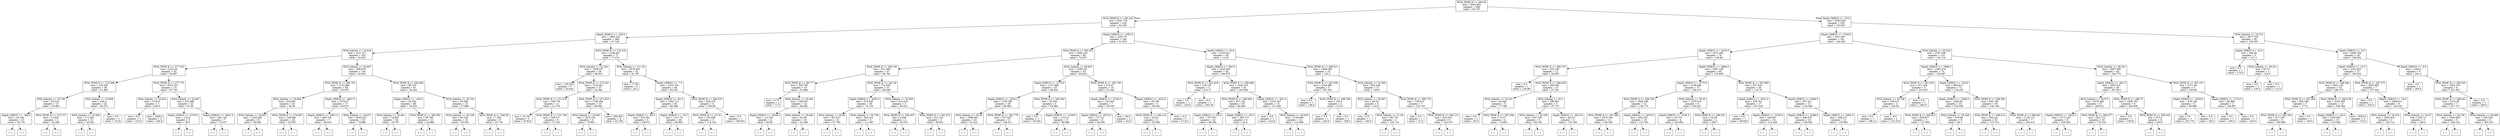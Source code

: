 digraph Tree {
node [shape=box] ;
0 [label="WOA_TEMP_K <= 294.36\nmse = 4442.804\nsamples = 648\nvalue = 93.787"] ;
1 [label="WOA_TEMP_K <= 287.433\nmse = 2391.755\nsamples = 418\nvalue = 63.245"] ;
0 -> 1 [labeldistance=2.5, labelangle=45, headlabel="True"] ;
2 [label="Depth_GEBCO <= -100.0\nmse = 1860.232\nsamples = 269\nvalue = 47.126"] ;
1 -> 2 ;
3 [label="WOA_Salinity <= 33.819\nmse = 1221.571\nsamples = 192\nvalue = 34.823"] ;
2 -> 3 ;
4 [label="WOA_TEMP_K <= 277.315\nmse = 2222.26\nsamples = 52\nvalue = 56.997"] ;
3 -> 4 ;
5 [label="WOA_TEMP_K <= 273.388\nmse = 156.329\nsamples = 39\nvalue = 41.882"] ;
4 -> 5 ;
6 [label="WOA_Salinity <= 33.738\nmse = 55.519\nsamples = 17\nvalue = 35.885"] ;
5 -> 6 ;
7 [label="Depth_GEBCO <= -186.0\nmse = 29.164\nsamples = 15\nvalue = 38.176"] ;
6 -> 7 ;
8 [label="(...)"] ;
7 -> 8 ;
31 [label="(...)"] ;
7 -> 31 ;
34 [label="WOA_TEMP_K <= 272.727\nmse = 12.852\nsamples = 2\nvalue = 23.285"] ;
6 -> 34 ;
35 [label="(...)"] ;
34 -> 35 ;
36 [label="(...)"] ;
34 -> 36 ;
37 [label="WOA_Salinity <= 33.808\nmse = 184.4\nsamples = 22\nvalue = 46.213"] ;
5 -> 37 ;
38 [label="WOA_Salinity <= 33.458\nmse = 172.562\nsamples = 21\nvalue = 45.524"] ;
37 -> 38 ;
39 [label="(...)"] ;
38 -> 39 ;
50 [label="(...)"] ;
38 -> 50 ;
69 [label="mse = 0.0\nsamples = 1\nvalue = 70.34"] ;
37 -> 69 ;
70 [label="WOA_TEMP_K <= 277.775\nmse = 5515.227\nsamples = 13\nvalue = 97.743"] ;
4 -> 70 ;
71 [label="WOA_Salinity <= 33.424\nmse = 2136.0\nsamples = 3\nvalue = 228.0"] ;
70 -> 71 ;
72 [label="mse = 0.0\nsamples = 1\nvalue = 210.0"] ;
71 -> 72 ;
73 [label="mse = 3200.0\nsamples = 2\nvalue = 240.0"] ;
71 -> 73 ;
74 [label="WOA_Salinity <= 32.697\nmse = 431.668\nsamples = 10\nvalue = 61.56"] ;
70 -> 74 ;
75 [label="Depth_GEBCO <= -2379.0\nmse = 115.6\nsamples = 3\nvalue = 39.0"] ;
74 -> 75 ;
76 [label="(...)"] ;
75 -> 76 ;
79 [label="(...)"] ;
75 -> 79 ;
80 [label="Depth_GEBCO <= -4401.5\nmse = 282.192\nsamples = 7\nvalue = 70.237"] ;
74 -> 80 ;
81 [label="(...)"] ;
80 -> 81 ;
90 [label="(...)"] ;
80 -> 90 ;
93 [label="WOA_Salinity <= 35.007\nmse = 599.878\nsamples = 140\nvalue = 26.592"] ;
3 -> 93 ;
94 [label="WOA_TEMP_K <= 280.752\nmse = 1143.889\nsamples = 59\nvalue = 35.078"] ;
93 -> 94 ;
95 [label="WOA_Salinity <= 33.864\nmse = 424.681\nsamples = 42\nvalue = 26.38"] ;
94 -> 95 ;
96 [label="WOA_Salinity <= 33.857\nmse = 1204.828\nsamples = 8\nvalue = 38.938"] ;
95 -> 96 ;
97 [label="(...)"] ;
96 -> 97 ;
108 [label="(...)"] ;
96 -> 108 ;
109 [label="WOA_TEMP_K <= 274.097\nmse = 148.999\nsamples = 34\nvalue = 22.855"] ;
95 -> 109 ;
110 [label="(...)"] ;
109 -> 110 ;
131 [label="(...)"] ;
109 -> 131 ;
174 [label="Depth_GEBCO <= -4857.5\nmse = 2378.07\nsamples = 17\nvalue = 60.475"] ;
94 -> 174 ;
175 [label="Depth_GEBCO <= -5551.5\nmse = 460.729\nsamples = 7\nvalue = 36.025"] ;
174 -> 175 ;
176 [label="(...)"] ;
175 -> 176 ;
177 [label="(...)"] ;
175 -> 177 ;
186 [label="WOA_Salinity <= 34.071\nmse = 3045.812\nsamples = 10\nvalue = 79.686"] ;
174 -> 186 ;
187 [label="(...)"] ;
186 -> 187 ;
188 [label="(...)"] ;
186 -> 188 ;
205 [label="WOA_TEMP_K <= 284.802\nmse = 98.733\nsamples = 81\nvalue = 20.244"] ;
93 -> 205 ;
206 [label="Depth_GEBCO <= -140.0\nmse = 93.504\nsamples = 66\nvalue = 18.529"] ;
205 -> 206 ;
207 [label="WOA_Salinity <= 35.461\nmse = 74.663\nsamples = 54\nvalue = 16.767"] ;
206 -> 207 ;
208 [label="(...)"] ;
207 -> 208 ;
251 [label="(...)"] ;
207 -> 251 ;
258 [label="WOA_TEMP_K <= 283.391\nmse = 99.796\nsamples = 12\nvalue = 26.689"] ;
206 -> 258 ;
259 [label="(...)"] ;
258 -> 259 ;
270 [label="(...)"] ;
258 -> 270 ;
273 [label="WOA_Salinity <= 36.742\nmse = 50.508\nsamples = 15\nvalue = 27.888"] ;
205 -> 273 ;
274 [label="WOA_Salinity <= 35.168\nmse = 60.228\nsamples = 10\nvalue = 30.353"] ;
273 -> 274 ;
275 [label="(...)"] ;
274 -> 275 ;
276 [label="(...)"] ;
274 -> 276 ;
287 [label="WOA_TEMP_K <= 286.28\nmse = 7.284\nsamples = 5\nvalue = 23.778"] ;
273 -> 287 ;
288 [label="(...)"] ;
287 -> 288 ;
289 [label="(...)"] ;
287 -> 289 ;
294 [label="WOA_TEMP_K <= 273.418\nmse = 2149.437\nsamples = 77\nvalue = 77.074"] ;
2 -> 294 ;
295 [label="WOA_Salinity <= 32.229\nmse = 1058.537\nsamples = 26\nvalue = 48.633"] ;
294 -> 295 ;
296 [label="mse = 139.326\nsamples = 5\nvalue = 25.642"] ;
295 -> 296 ;
297 [label="WOA_TEMP_K <= 272.351\nmse = 1124.041\nsamples = 21\nvalue = 54.544"] ;
295 -> 297 ;
298 [label="WOA_TEMP_K <= 271.478\nmse = 196.778\nsamples = 11\nvalue = 41.576"] ;
297 -> 298 ;
299 [label="mse = 14.193\nsamples = 2\nvalue = 53.824"] ;
298 -> 299 ;
300 [label="WOA_TEMP_K <= 271.706\nmse = 189.277\nsamples = 9\nvalue = 37.202"] ;
298 -> 300 ;
301 [label="(...)"] ;
300 -> 301 ;
306 [label="(...)"] ;
300 -> 306 ;
313 [label="WOA_TEMP_K <= 272.853\nmse = 1788.294\nsamples = 10\nvalue = 69.944"] ;
297 -> 313 ;
314 [label="WOA_Salinity <= 33.093\nmse = 1879.754\nsamples = 6\nvalue = 78.863"] ;
313 -> 314 ;
315 [label="(...)"] ;
314 -> 315 ;
316 [label="(...)"] ;
314 -> 316 ;
317 [label="mse = 559.465\nsamples = 4\nvalue = 43.189"] ;
313 -> 317 ;
318 [label="WOA_Salinity <= 21.118\nmse = 2078.632\nsamples = 51\nvalue = 91.797"] ;
294 -> 318 ;
319 [label="mse = 17.28\nsamples = 2\nvalue = 20.2"] ;
318 -> 319 ;
320 [label="Depth_GEBCO <= -7.0\nmse = 1914.783\nsamples = 49\nvalue = 95.333"] ;
318 -> 320 ;
321 [label="Depth_GEBCO <= -82.0\nmse = 1364.713\nsamples = 45\nvalue = 86.389"] ;
320 -> 321 ;
322 [label="Depth_GEBCO <= -92.5\nmse = 813.551\nsamples = 5\nvalue = 58.873"] ;
321 -> 322 ;
323 [label="(...)"] ;
322 -> 323 ;
328 [label="(...)"] ;
322 -> 328 ;
331 [label="Depth_GEBCO <= -76.5\nmse = 1311.79\nsamples = 40\nvalue = 90.828"] ;
321 -> 331 ;
332 [label="(...)"] ;
331 -> 332 ;
337 [label="(...)"] ;
331 -> 337 ;
380 [label="WOA_TEMP_K <= 280.518\nmse = 556.415\nsamples = 4\nvalue = 166.88"] ;
320 -> 380 ;
381 [label="WOA_TEMP_K <= 277.8\nmse = 153.609\nsamples = 3\nvalue = 174.125"] ;
380 -> 381 ;
382 [label="(...)"] ;
381 -> 382 ;
383 [label="(...)"] ;
381 -> 383 ;
386 [label="mse = 0.0\nsamples = 1\nvalue = 108.924"] ;
380 -> 386 ;
387 [label="Depth_GEBCO <= -1591.0\nmse = 2052.75\nsamples = 149\nvalue = 91.923"] ;
1 -> 387 ;
388 [label="WOA_TEMP_K <= 292.051\nmse = 1066.144\nsamples = 90\nvalue = 73.557"] ;
387 -> 388 ;
389 [label="WOA_TEMP_K <= 290.193\nmse = 611.999\nsamples = 47\nvalue = 62.762"] ;
388 -> 389 ;
390 [label="WOA_TEMP_K <= 287.77\nmse = 229.795\nsamples = 16\nvalue = 51.668"] ;
389 -> 390 ;
391 [label="mse = 0.75\nsamples = 2\nvalue = 71.5"] ;
390 -> 391 ;
392 [label="WOA_Salinity <= 35.492\nmse = 186.923\nsamples = 14\nvalue = 48.062"] ;
390 -> 392 ;
393 [label="Depth_GEBCO <= -5018.0\nmse = 112.391\nsamples = 4\nvalue = 65.83"] ;
392 -> 393 ;
394 [label="(...)"] ;
393 -> 394 ;
395 [label="(...)"] ;
393 -> 395 ;
400 [label="WOA_Salinity <= 35.642\nmse = 52.09\nsamples = 10\nvalue = 41.399"] ;
392 -> 400 ;
401 [label="(...)"] ;
400 -> 401 ;
406 [label="(...)"] ;
400 -> 406 ;
419 [label="WOA_TEMP_K <= 291.59\nmse = 714.836\nsamples = 31\nvalue = 68.649"] ;
389 -> 419 ;
420 [label="Depth_GEBCO <= -4255.5\nmse = 570.626\nsamples = 26\nvalue = 74.119"] ;
419 -> 420 ;
421 [label="WOA_Salinity <= 35.83\nmse = 301.037\nsamples = 21\nvalue = 67.785"] ;
420 -> 421 ;
422 [label="(...)"] ;
421 -> 422 ;
445 [label="(...)"] ;
421 -> 445 ;
450 [label="WOA_Salinity <= 35.736\nmse = 544.015\nsamples = 5\nvalue = 111.067"] ;
420 -> 450 ;
451 [label="(...)"] ;
450 -> 451 ;
454 [label="(...)"] ;
450 -> 454 ;
455 [label="WOA_Salinity <= 35.656\nmse = 514.519\nsamples = 5\nvalue = 40.613"] ;
419 -> 455 ;
456 [label="WOA_TEMP_K <= 292.007\nmse = 4.636\nsamples = 2\nvalue = 20.574"] ;
455 -> 456 ;
457 [label="(...)"] ;
456 -> 457 ;
458 [label="(...)"] ;
456 -> 458 ;
459 [label="WOA_TEMP_K <= 291.973\nmse = 221.331\nsamples = 3\nvalue = 60.651"] ;
455 -> 459 ;
460 [label="(...)"] ;
459 -> 460 ;
463 [label="(...)"] ;
459 -> 463 ;
464 [label="WOA_Salinity <= 36.647\nmse = 1299.321\nsamples = 43\nvalue = 85.824"] ;
388 -> 464 ;
465 [label="Depth_GEBCO <= -2770.0\nmse = 1157.896\nsamples = 33\nvalue = 96.054"] ;
464 -> 465 ;
466 [label="Depth_GEBCO <= -3235.5\nmse = 1159.786\nsamples = 29\nvalue = 99.485"] ;
465 -> 466 ;
467 [label="WOA_Salinity <= 35.54\nmse = 1089.081\nsamples = 24\nvalue = 91.423"] ;
466 -> 467 ;
468 [label="(...)"] ;
467 -> 468 ;
483 [label="(...)"] ;
467 -> 483 ;
510 [label="WOA_TEMP_K <= 292.779\nmse = 337.823\nsamples = 5\nvalue = 128.511"] ;
466 -> 510 ;
511 [label="(...)"] ;
510 -> 511 ;
512 [label="(...)"] ;
510 -> 512 ;
517 [label="WOA_TEMP_K <= 292.564\nmse = 35.502\nsamples = 4\nvalue = 64.484"] ;
465 -> 517 ;
518 [label="mse = 0.0\nsamples = 1\nvalue = 54.545"] ;
517 -> 518 ;
519 [label="Depth_GEBCO <= -2158.0\nmse = 13.514\nsamples = 3\nvalue = 66.968"] ;
517 -> 519 ;
520 [label="(...)"] ;
519 -> 520 ;
521 [label="(...)"] ;
519 -> 521 ;
522 [label="WOA_TEMP_K <= 293.792\nmse = 214.57\nsamples = 10\nvalue = 51.042"] ;
464 -> 522 ;
523 [label="Depth_GEBCO <= -2736.5\nmse = 143.447\nsamples = 7\nvalue = 59.535"] ;
522 -> 523 ;
524 [label="Depth_GEBCO <= -4372.0\nmse = 73.712\nsamples = 5\nvalue = 64.259"] ;
523 -> 524 ;
525 [label="(...)"] ;
524 -> 525 ;
526 [label="(...)"] ;
524 -> 526 ;
529 [label="mse = 36.0\nsamples = 2\nvalue = 43.0"] ;
523 -> 529 ;
530 [label="Depth_GEBCO <= -4322.0\nmse = 50.756\nsamples = 3\nvalue = 38.302"] ;
522 -> 530 ;
531 [label="WOA_TEMP_K <= 294.132\nmse = 8.322\nsamples = 2\nvalue = 33.548"] ;
530 -> 531 ;
532 [label="(...)"] ;
531 -> 532 ;
533 [label="(...)"] ;
531 -> 533 ;
534 [label="mse = -0.0\nsamples = 1\nvalue = 47.811"] ;
530 -> 534 ;
535 [label="Depth_GEBCO <= -23.0\nmse = 2325.521\nsamples = 59\nvalue = 115.9"] ;
387 -> 535 ;
536 [label="Depth_GEBCO <= -655.0\nmse = 2104.455\nsamples = 45\nvalue = 106.078"] ;
535 -> 536 ;
537 [label="WOA_TEMP_K <= 291.419\nmse = 139.133\nsamples = 2\nvalue = 210.17"] ;
536 -> 537 ;
538 [label="mse = 0.0\nsamples = 1\nvalue = 230.6"] ;
537 -> 538 ;
539 [label="mse = 0.0\nsamples = 1\nvalue = 203.36"] ;
537 -> 539 ;
540 [label="WOA_TEMP_K <= 290.698\nmse = 1640.019\nsamples = 43\nvalue = 100.938"] ;
536 -> 540 ;
541 [label="WOA_TEMP_K <= 289.942\nmse = 877.161\nsamples = 30\nvalue = 88.483"] ;
540 -> 541 ;
542 [label="Depth_GEBCO <= -59.0\nmse = 707.872\nsamples = 22\nvalue = 98.264"] ;
541 -> 542 ;
543 [label="(...)"] ;
542 -> 543 ;
548 [label="(...)"] ;
542 -> 548 ;
577 [label="Depth_GEBCO <= -45.5\nmse = 393.173\nsamples = 8\nvalue = 62.4"] ;
541 -> 577 ;
578 [label="(...)"] ;
577 -> 578 ;
585 [label="(...)"] ;
577 -> 585 ;
592 [label="Depth_GEBCO <= -361.0\nmse = 2231.447\nsamples = 13\nvalue = 127.285"] ;
540 -> 592 ;
593 [label="mse = -0.0\nsamples = 1\nvalue = 223.8"] ;
592 -> 593 ;
594 [label="WOA_Salinity <= 36.618\nmse = 1148.994\nsamples = 12\nvalue = 114.696"] ;
592 -> 594 ;
595 [label="(...)"] ;
594 -> 595 ;
608 [label="(...)"] ;
594 -> 608 ;
609 [label="WOA_TEMP_K <= 289.511\nmse = 1468.289\nsamples = 14\nvalue = 152.2"] ;
535 -> 609 ;
610 [label="WOA_TEMP_K <= 287.938\nmse = 1344.889\nsamples = 3\nvalue = 187.333"] ;
609 -> 610 ;
611 [label="mse = 0.0\nsamples = 1\nvalue = 138.0"] ;
610 -> 611 ;
612 [label="WOA_TEMP_K <= 288.708\nmse = 192.0\nsamples = 2\nvalue = 212.0"] ;
610 -> 612 ;
613 [label="mse = 0.0\nsamples = 1\nvalue = 220.0"] ;
612 -> 613 ;
614 [label="mse = 0.0\nsamples = 1\nvalue = 188.0"] ;
612 -> 614 ;
615 [label="WOA_Salinity <= 31.684\nmse = 922.428\nsamples = 11\nvalue = 139.8"] ;
609 -> 615 ;
616 [label="WOA_Salinity <= 30.087\nmse = 68.25\nsamples = 4\nvalue = 163.5"] ;
615 -> 616 ;
617 [label="mse = 0.0\nsamples = 1\nvalue = 148.0"] ;
616 -> 617 ;
618 [label="WOA_Salinity <= 31.09\nmse = 38.776\nsamples = 3\nvalue = 165.714"] ;
616 -> 618 ;
619 [label="(...)"] ;
618 -> 619 ;
622 [label="(...)"] ;
618 -> 622 ;
623 [label="WOA_TEMP_K <= 289.776\nmse = 738.613\nsamples = 7\nvalue = 118.733"] ;
615 -> 623 ;
624 [label="mse = 0.0\nsamples = 1\nvalue = 72.0"] ;
623 -> 624 ;
625 [label="WOA_TEMP_K <= 290.112\nmse = 523.814\nsamples = 6\nvalue = 124.575"] ;
623 -> 625 ;
626 [label="(...)"] ;
625 -> 626 ;
627 [label="(...)"] ;
625 -> 627 ;
636 [label="Depth_GEBCO <= -25.5\nmse = 3035.939\nsamples = 230\nvalue = 153.831"] ;
0 -> 636 [labeldistance=2.5, labelangle=-45, headlabel="False"] ;
637 [label="Depth_GEBCO <= -3728.0\nmse = 2613.967\nsamples = 191\nvalue = 144.482"] ;
636 -> 637 ;
638 [label="Depth_GEBCO <= -5415.0\nmse = 2073.366\nsamples = 76\nvalue = 128.99"] ;
637 -> 638 ;
639 [label="WOA_TEMP_K <= 295.375\nmse = 423.136\nsamples = 11\nvalue = 92.952"] ;
638 -> 639 ;
640 [label="mse = 0.0\nsamples = 1\nvalue = 126.98"] ;
639 -> 640 ;
641 [label="WOA_TEMP_K <= 298.429\nmse = 268.509\nsamples = 10\nvalue = 87.281"] ;
639 -> 641 ;
642 [label="WOA_Salinity <= 34.237\nmse = 44.548\nsamples = 5\nvalue = 77.386"] ;
641 -> 642 ;
643 [label="mse = 0.0\nsamples = 1\nvalue = 90.0"] ;
642 -> 643 ;
644 [label="WOA_TEMP_K <= 297.338\nmse = 15.27\nsamples = 4\nvalue = 74.863"] ;
642 -> 644 ;
645 [label="(...)"] ;
644 -> 645 ;
648 [label="(...)"] ;
644 -> 648 ;
649 [label="WOA_Salinity <= 35.1\nmse = 296.663\nsamples = 5\nvalue = 97.175"] ;
641 -> 649 ;
650 [label="WOA_Salinity <= 34.328\nmse = 207.339\nsamples = 3\nvalue = 84.182"] ;
649 -> 650 ;
651 [label="(...)"] ;
650 -> 651 ;
652 [label="(...)"] ;
650 -> 652 ;
653 [label="Depth_GEBCO <= -5513.0\nmse = 48.327\nsamples = 2\nvalue = 110.169"] ;
649 -> 653 ;
654 [label="(...)"] ;
653 -> 654 ;
655 [label="(...)"] ;
653 -> 655 ;
656 [label="Depth_GEBCO <= -4694.5\nmse = 2097.148\nsamples = 65\nvalue = 133.936"] ;
638 -> 656 ;
657 [label="Depth_GEBCO <= -4775.0\nmse = 3158.646\nsamples = 27\nvalue = 158.473"] ;
656 -> 657 ;
658 [label="WOA_TEMP_K <= 298.794\nmse = 1626.356\nsamples = 21\nvalue = 136.175"] ;
657 -> 658 ;
659 [label="WOA_TEMP_K <= 297.046\nmse = 1676.149\nsamples = 11\nvalue = 159.309"] ;
658 -> 659 ;
660 [label="(...)"] ;
659 -> 660 ;
671 [label="(...)"] ;
659 -> 671 ;
680 [label="Depth_GEBCO <= -4970.0\nmse = 693.552\nsamples = 10\nvalue = 115.763"] ;
658 -> 680 ;
681 [label="(...)"] ;
680 -> 681 ;
696 [label="(...)"] ;
680 -> 696 ;
699 [label="WOA_Salinity <= 35.05\nmse = 1379.618\nsamples = 6\nvalue = 229.827"] ;
657 -> 699 ;
700 [label="Depth_GEBCO <= -4726.5\nmse = 43.724\nsamples = 4\nvalue = 205.881"] ;
699 -> 700 ;
701 [label="(...)"] ;
700 -> 701 ;
704 [label="(...)"] ;
700 -> 704 ;
705 [label="WOA_TEMP_K <= 299.291\nmse = 36.98\nsamples = 2\nvalue = 285.7"] ;
699 -> 705 ;
706 [label="(...)"] ;
705 -> 706 ;
707 [label="(...)"] ;
705 -> 707 ;
708 [label="WOA_TEMP_K <= 297.683\nmse = 637.616\nsamples = 38\nvalue = 116.76"] ;
656 -> 708 ;
709 [label="Depth_GEBCO <= -4531.5\nmse = 529.761\nsamples = 17\nvalue = 107.229"] ;
708 -> 709 ;
710 [label="mse = 0.0\nsamples = 1\nvalue = 68.844"] ;
709 -> 710 ;
711 [label="Depth_GEBCO <= -3745.5\nmse = 440.887\nsamples = 16\nvalue = 110.428"] ;
709 -> 711 ;
712 [label="(...)"] ;
711 -> 712 ;
739 [label="(...)"] ;
711 -> 739 ;
740 [label="Depth_GEBCO <= -4289.5\nmse = 597.521\nsamples = 21\nvalue = 124.048"] ;
708 -> 740 ;
741 [label="Depth_GEBCO <= -4389.0\nmse = 448.879\nsamples = 10\nvalue = 109.082"] ;
740 -> 741 ;
742 [label="(...)"] ;
741 -> 742 ;
759 [label="(...)"] ;
741 -> 759 ;
760 [label="Depth_GEBCO <= -4002.0\nmse = 398.471\nsamples = 11\nvalue = 135.862"] ;
740 -> 760 ;
761 [label="(...)"] ;
760 -> 761 ;
778 [label="(...)"] ;
760 -> 778 ;
781 [label="WOA_Salinity <= 35.524\nmse = 2707.208\nsamples = 115\nvalue = 155.116"] ;
637 -> 781 ;
782 [label="Depth_GEBCO <= -3586.5\nmse = 1093.474\nsamples = 75\nvalue = 136.997"] ;
781 -> 782 ;
783 [label="WOA_TEMP_K <= 301.833\nmse = 471.168\nsamples = 3\nvalue = 214.307"] ;
782 -> 783 ;
784 [label="WOA_Salinity <= 34.198\nmse = 109.513\nsamples = 2\nvalue = 202.92"] ;
783 -> 784 ;
785 [label="mse = 0.0\nsamples = 1\nvalue = 188.12"] ;
784 -> 785 ;
786 [label="mse = -0.0\nsamples = 1\nvalue = 210.319"] ;
784 -> 786 ;
787 [label="mse = 0.0\nsamples = 1\nvalue = 248.47"] ;
783 -> 787 ;
788 [label="Depth_GEBCO <= -553.0\nmse = 894.615\nsamples = 72\nvalue = 134.236"] ;
782 -> 788 ;
789 [label="Depth_GEBCO <= -3296.0\nmse = 1099.84\nsamples = 13\nvalue = 103.568"] ;
788 -> 789 ;
790 [label="WOA_TEMP_K <= 300.615\nmse = 558.877\nsamples = 5\nvalue = 127.903"] ;
789 -> 790 ;
791 [label="(...)"] ;
790 -> 791 ;
794 [label="(...)"] ;
790 -> 794 ;
799 [label="WOA_Salinity <= 35.328\nmse = 679.86\nsamples = 8\nvalue = 84.1"] ;
789 -> 799 ;
800 [label="(...)"] ;
799 -> 800 ;
813 [label="(...)"] ;
799 -> 813 ;
814 [label="WOA_TEMP_K <= 298.385\nmse = 640.736\nsamples = 59\nvalue = 140.108"] ;
788 -> 814 ;
815 [label="WOA_TEMP_K <= 296.414\nmse = 504.241\nsamples = 52\nvalue = 137.214"] ;
814 -> 815 ;
816 [label="(...)"] ;
815 -> 816 ;
843 [label="(...)"] ;
815 -> 843 ;
894 [label="WOA_TEMP_K <= 298.451\nmse = 1126.121\nsamples = 7\nvalue = 164.415"] ;
814 -> 894 ;
895 [label="(...)"] ;
894 -> 895 ;
896 [label="(...)"] ;
894 -> 896 ;
905 [label="WOA_Salinity <= 36.522\nmse = 3947.958\nsamples = 40\nvalue = 194.773"] ;
781 -> 905 ;
906 [label="Depth_GEBCO <= -261.5\nmse = 3052.531\nsamples = 36\nvalue = 207.813"] ;
905 -> 906 ;
907 [label="WOA_Salinity <= 36.072\nmse = 2376.468\nsamples = 27\nvalue = 188.472"] ;
906 -> 907 ;
908 [label="Depth_GEBCO <= -3423.5\nmse = 3173.145\nsamples = 8\nvalue = 230.605"] ;
907 -> 908 ;
909 [label="(...)"] ;
908 -> 909 ;
916 [label="(...)"] ;
908 -> 916 ;
921 [label="WOA_TEMP_K <= 299.277\nmse = 922.712\nsamples = 19\nvalue = 170.153"] ;
907 -> 921 ;
922 [label="(...)"] ;
921 -> 922 ;
937 [label="(...)"] ;
921 -> 937 ;
942 [label="WOA_TEMP_K <= 298.73\nmse = 1408.753\nsamples = 9\nvalue = 256.908"] ;
906 -> 942 ;
943 [label="mse = 0.0\nsamples = 1\nvalue = 159.81"] ;
942 -> 943 ;
944 [label="WOA_TEMP_K <= 300.542\nmse = 675.0\nsamples = 8\nvalue = 265.0"] ;
942 -> 944 ;
945 [label="(...)"] ;
944 -> 945 ;
950 [label="(...)"] ;
944 -> 950 ;
951 [label="WOA_TEMP_K <= 297.147\nmse = 1371.48\nsamples = 4\nvalue = 109.08"] ;
905 -> 951 ;
952 [label="Depth_GEBCO <= -3034.0\nmse = 479.148\nsamples = 2\nvalue = 80.889"] ;
951 -> 952 ;
953 [label="mse = 0.0\nsamples = 1\nvalue = 102.779"] ;
952 -> 953 ;
954 [label="mse = 0.0\nsamples = 1\nvalue = 59.0"] ;
952 -> 954 ;
955 [label="Depth_GEBCO <= -1714.5\nmse = 88.889\nsamples = 2\nvalue = 146.667"] ;
951 -> 955 ;
956 [label="mse = 0.0\nsamples = 1\nvalue = 160.0"] ;
955 -> 956 ;
957 [label="mse = 0.0\nsamples = 1\nvalue = 140.0"] ;
955 -> 957 ;
958 [label="WOA_Salinity <= 33.374\nmse = 2877.763\nsamples = 39\nvalue = 193.597"] ;
636 -> 958 ;
959 [label="Depth_GEBCO <= -12.0\nmse = 506.56\nsamples = 3\nvalue = 127.2"] ;
958 -> 959 ;
960 [label="mse = 0.0\nsamples = 1\nvalue = 170.0"] ;
959 -> 960 ;
961 [label="WOA_Salinity <= 28.231\nmse = 60.75\nsamples = 2\nvalue = 116.5"] ;
959 -> 961 ;
962 [label="mse = 0.0\nsamples = 1\nvalue = 130.0"] ;
961 -> 962 ;
963 [label="mse = 0.0\nsamples = 1\nvalue = 112.0"] ;
961 -> 963 ;
964 [label="Depth_GEBCO <= -9.0\nmse = 2684.788\nsamples = 36\nvalue = 198.952"] ;
958 -> 964 ;
965 [label="Depth_GEBCO <= -21.5\nmse = 2323.653\nsamples = 27\nvalue = 185.532"] ;
964 -> 965 ;
966 [label="WOA_TEMP_K <= 298.546\nmse = 1822.145\nsamples = 20\nvalue = 196.176"] ;
965 -> 966 ;
967 [label="WOA_TEMP_K <= 297.484\nmse = 602.083\nsamples = 7\nvalue = 177.5"] ;
966 -> 967 ;
968 [label="WOA_TEMP_K <= 294.764\nmse = 517.355\nsamples = 6\nvalue = 180.909"] ;
967 -> 968 ;
969 [label="(...)"] ;
968 -> 969 ;
970 [label="(...)"] ;
968 -> 970 ;
973 [label="mse = 0.0\nsamples = 1\nvalue = 140.0"] ;
967 -> 973 ;
974 [label="WOA_TEMP_K <= 300.478\nmse = 2193.595\nsamples = 13\nvalue = 206.364"] ;
966 -> 974 ;
975 [label="Depth_GEBCO <= -24.0\nmse = 1550.692\nsamples = 10\nvalue = 215.882"] ;
974 -> 975 ;
976 [label="(...)"] ;
975 -> 976 ;
981 [label="(...)"] ;
975 -> 981 ;
982 [label="mse = 3024.0\nsamples = 3\nvalue = 174.0"] ;
974 -> 982 ;
983 [label="WOA_TEMP_K <= 297.572\nmse = 2563.905\nsamples = 7\nvalue = 157.692"] ;
965 -> 983 ;
984 [label="mse = 0.0\nsamples = 1\nvalue = 230.0"] ;
983 -> 984 ;
985 [label="Depth_GEBCO <= -16.5\nmse = 1906.612\nsamples = 6\nvalue = 144.545"] ;
983 -> 985 ;
986 [label="WOA_Salinity <= 34.474\nmse = 1045.918\nsamples = 3\nvalue = 135.714"] ;
985 -> 986 ;
987 [label="(...)"] ;
986 -> 987 ;
988 [label="(...)"] ;
986 -> 988 ;
989 [label="WOA_Salinity <= 34.57\nmse = 3037.5\nsamples = 3\nvalue = 160.0"] ;
985 -> 989 ;
990 [label="(...)"] ;
989 -> 990 ;
991 [label="(...)"] ;
989 -> 991 ;
992 [label="Depth_GEBCO <= -5.0\nmse = 1484.0\nsamples = 9\nvalue = 241.0"] ;
964 -> 992 ;
993 [label="mse = 0.0\nsamples = 1\nvalue = 300.0"] ;
992 -> 993 ;
994 [label="WOA_TEMP_K <= 300.542\nmse = 1094.379\nsamples = 8\nvalue = 231.923"] ;
992 -> 994 ;
995 [label="WOA_TEMP_K <= 299.441\nmse = 1074.38\nsamples = 7\nvalue = 237.727"] ;
994 -> 995 ;
996 [label="WOA_Salinity <= 34.278\nmse = 1005.859\nsamples = 5\nvalue = 228.125"] ;
995 -> 996 ;
997 [label="(...)"] ;
996 -> 997 ;
998 [label="(...)"] ;
996 -> 998 ;
1003 [label="WOA_Salinity <= 36.408\nmse = 355.556\nsamples = 2\nvalue = 263.333"] ;
995 -> 1003 ;
1004 [label="(...)"] ;
1003 -> 1004 ;
1005 [label="(...)"] ;
1003 -> 1005 ;
1006 [label="mse = 0.0\nsamples = 1\nvalue = 200.0"] ;
994 -> 1006 ;
}